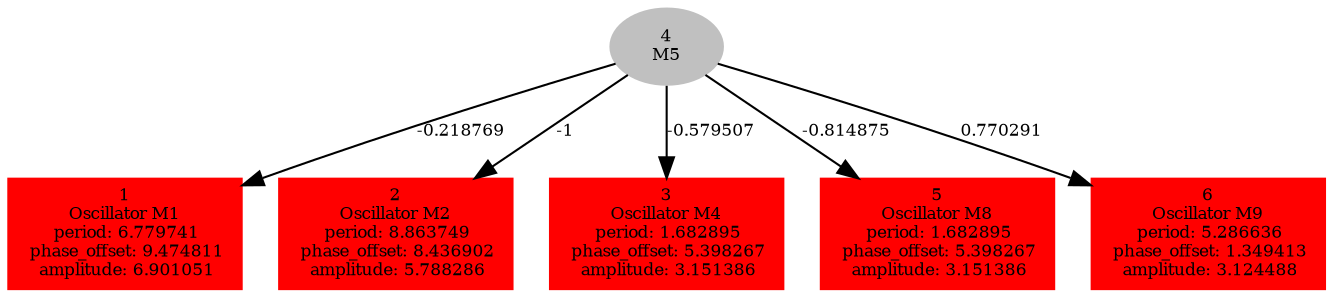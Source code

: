  digraph g{ forcelabels=true;
1 [label=<1<BR />Oscillator M1<BR /> period: 6.779741<BR /> phase_offset: 9.474811<BR /> amplitude: 6.901051>, shape=box,color=red,style=filled,fontsize=8];2 [label=<2<BR />Oscillator M2<BR /> period: 8.863749<BR /> phase_offset: 8.436902<BR /> amplitude: 5.788286>, shape=box,color=red,style=filled,fontsize=8];3 [label=<3<BR />Oscillator M4<BR /> period: 1.682895<BR /> phase_offset: 5.398267<BR /> amplitude: 3.151386>, shape=box,color=red,style=filled,fontsize=8];4[label=<4<BR/>M5>,color="grey",style=filled,fontsize=8];
5 [label=<5<BR />Oscillator M8<BR /> period: 1.682895<BR /> phase_offset: 5.398267<BR /> amplitude: 3.151386>, shape=box,color=red,style=filled,fontsize=8];6 [label=<6<BR />Oscillator M9<BR /> period: 5.286636<BR /> phase_offset: 1.349413<BR /> amplitude: 3.124488>, shape=box,color=red,style=filled,fontsize=8];4 -> 1[label="-0.218769 ",fontsize="8"];
4 -> 2[label="-1 ",fontsize="8"];
4 -> 3[label="-0.579507 ",fontsize="8"];
4 -> 5[label="-0.814875 ",fontsize="8"];
4 -> 6[label="0.770291 ",fontsize="8"];
 }
